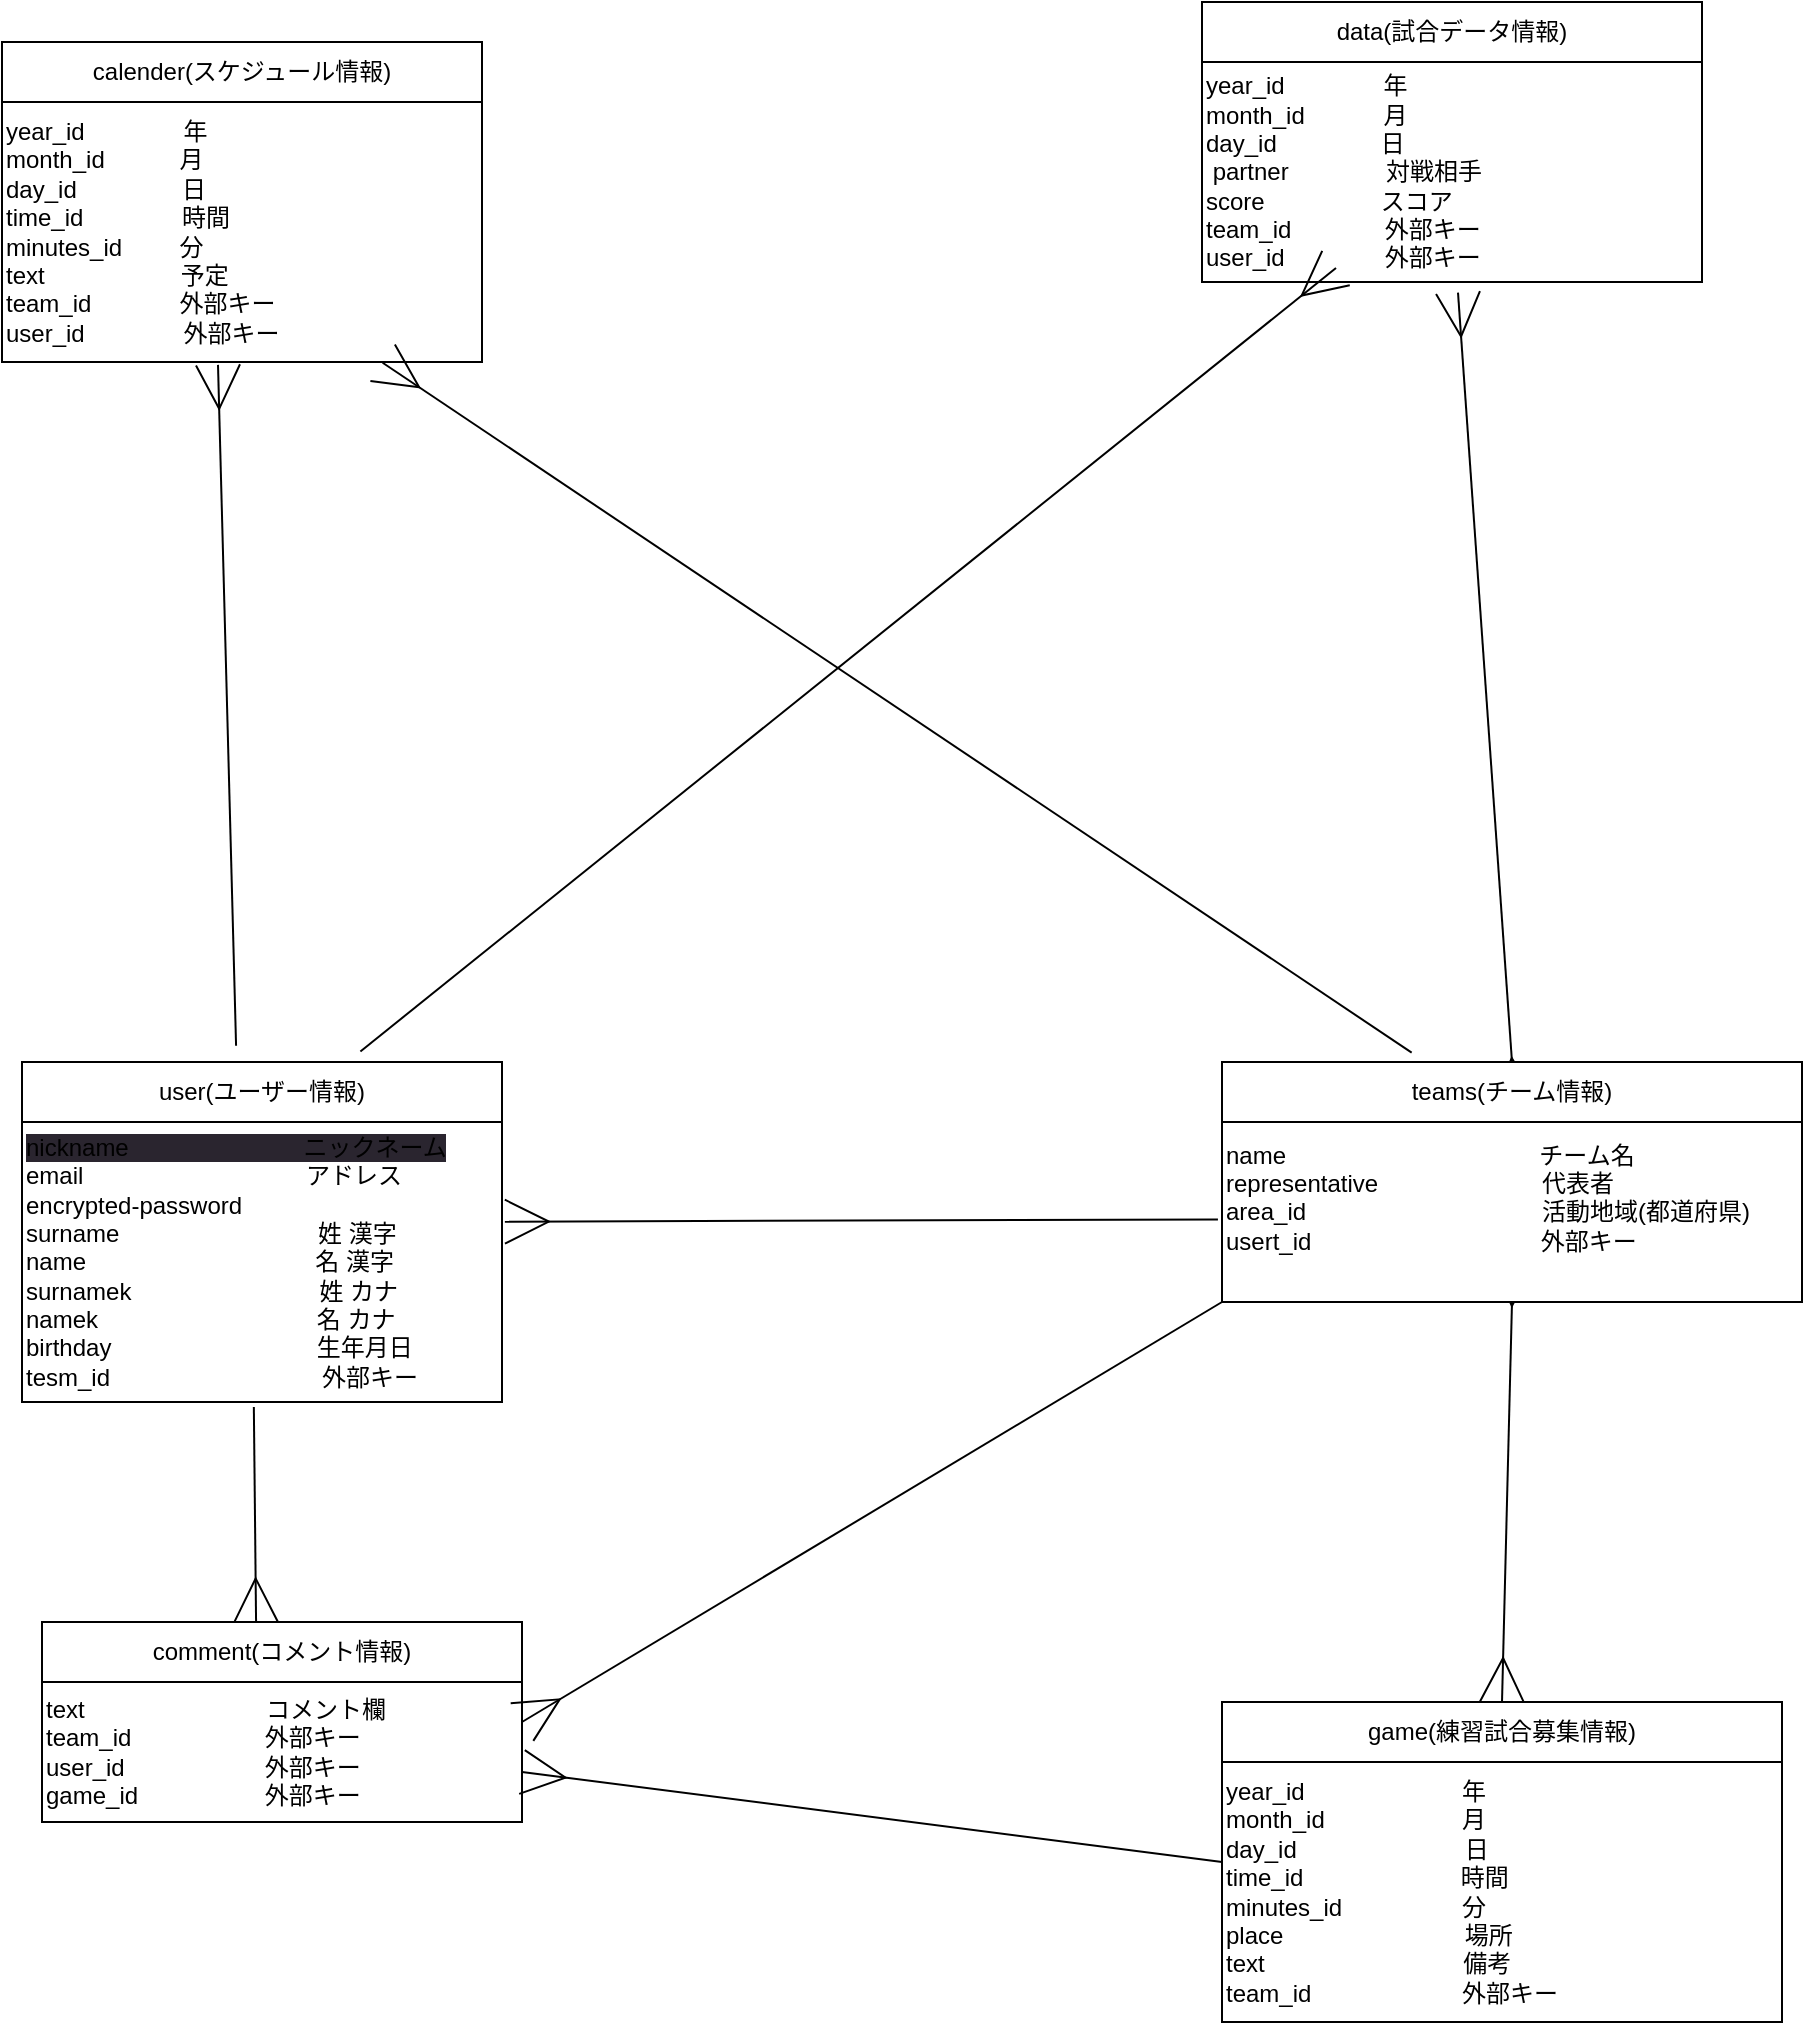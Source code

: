 <mxfile>
    <diagram id="AYQ0Pvg34ma9C97WjBib" name="ページ1">
        <mxGraphModel dx="1262" dy="2462" grid="1" gridSize="10" guides="1" tooltips="1" connect="1" arrows="1" fold="1" page="0" pageScale="1" pageWidth="827" pageHeight="1169" background="none" math="0" shadow="0">
            <root>
                <mxCell id="0"/>
                <mxCell id="1" parent="0"/>
                <mxCell id="EFvc-0R2Grmw_n8zbquN-429" value="user(ユーザー情報)" style="swimlane;fontStyle=0;childLayout=stackLayout;horizontal=1;startSize=30;horizontalStack=0;resizeParent=1;resizeParentMax=0;resizeLast=0;collapsible=1;marginBottom=0;whiteSpace=wrap;html=1;" parent="1" vertex="1">
                    <mxGeometry x="-680" y="-680" width="240" height="170" as="geometry"/>
                </mxCell>
                <mxCell id="EFvc-0R2Grmw_n8zbquN-469" value="&lt;div style=&quot;&quot;&gt;&lt;span style=&quot;background-color: rgb(42, 37, 47);&quot;&gt;nickname 　　　　　　　ニックネーム&lt;/span&gt;&lt;/div&gt;&lt;span style=&quot;background-color: rgb(42, 37, 47);&quot;&gt;&lt;div style=&quot;&quot;&gt;email 　　　　　　　　　アドレス&lt;/div&gt;&lt;/span&gt;&lt;span style=&quot;background-color: rgb(42, 37, 47);&quot;&gt;&lt;div style=&quot;&quot;&gt;encrypted-password&lt;/div&gt;&lt;/span&gt;&lt;span style=&quot;background-color: rgb(42, 37, 47);&quot;&gt;&lt;div style=&quot;&quot;&gt;surname 　　　　　　　　姓 漢字&lt;/div&gt;&lt;/span&gt;&lt;span style=&quot;background-color: rgb(42, 37, 47);&quot;&gt;&lt;div style=&quot;&quot;&gt;name&amp;nbsp; 　　　　　　　　　名 漢字&lt;/div&gt;&lt;/span&gt;&lt;span style=&quot;background-color: rgb(42, 37, 47);&quot;&gt;&lt;div style=&quot;&quot;&gt;surnamek 　　　　　　　&amp;nbsp; 姓 カナ&lt;/div&gt;&lt;/span&gt;&lt;span style=&quot;background-color: rgb(42, 37, 47);&quot;&gt;&lt;div style=&quot;&quot;&gt;namek 　　　　　　　　&amp;nbsp; &amp;nbsp;名 カナ&lt;/div&gt;&lt;/span&gt;&lt;span style=&quot;background-color: rgb(42, 37, 47);&quot;&gt;&lt;div style=&quot;&quot;&gt;birthday 　　　　　　　　 生年月日&lt;/div&gt;&lt;div style=&quot;&quot;&gt;tesm_id 　　　　　　　　&amp;nbsp; 外部キー&lt;/div&gt;&lt;/span&gt;" style="text;html=1;align=left;verticalAlign=middle;resizable=0;points=[];autosize=1;strokeColor=none;fillColor=none;" parent="EFvc-0R2Grmw_n8zbquN-429" vertex="1">
                    <mxGeometry y="30" width="240" height="140" as="geometry"/>
                </mxCell>
                <mxCell id="EFvc-0R2Grmw_n8zbquN-433" value="teams(チーム情報)" style="swimlane;fontStyle=0;childLayout=stackLayout;horizontal=1;startSize=30;horizontalStack=0;resizeParent=1;resizeParentMax=0;resizeLast=0;collapsible=1;marginBottom=0;whiteSpace=wrap;html=1;" parent="1" vertex="1">
                    <mxGeometry x="-80" y="-680" width="290" height="120" as="geometry"/>
                </mxCell>
                <mxCell id="EFvc-0R2Grmw_n8zbquN-473" value="name&amp;nbsp; 　　　　　　　　　　チーム名&lt;br&gt;representative 　　　　　　&amp;nbsp; 代表者&lt;br&gt;area_id&amp;nbsp; &amp;nbsp;　　　　　　　　　活動地域(都道府県)&lt;br&gt;usert_id 　　　　　　　　　 外部キー&lt;br&gt;&amp;nbsp;" style="text;html=1;align=left;verticalAlign=middle;resizable=0;points=[];autosize=1;strokeColor=none;fillColor=none;" parent="EFvc-0R2Grmw_n8zbquN-433" vertex="1">
                    <mxGeometry y="30" width="290" height="90" as="geometry"/>
                </mxCell>
                <mxCell id="EFvc-0R2Grmw_n8zbquN-438" value="calender(スケジュール情報)" style="swimlane;fontStyle=0;childLayout=stackLayout;horizontal=1;startSize=30;horizontalStack=0;resizeParent=1;resizeParentMax=0;resizeLast=0;collapsible=1;marginBottom=0;whiteSpace=wrap;html=1;" parent="1" vertex="1">
                    <mxGeometry x="-690" y="-1190" width="240" height="160" as="geometry"/>
                </mxCell>
                <mxCell id="EFvc-0R2Grmw_n8zbquN-477" value="year_id 　　　&amp;nbsp; &amp;nbsp;年&lt;br&gt;month_id　　&amp;nbsp; &amp;nbsp; 月&lt;br&gt;day_id　　　&amp;nbsp; &amp;nbsp; &amp;nbsp;日&lt;br&gt;time_id 　　　&amp;nbsp; &amp;nbsp;時間&lt;br&gt;minutes_id&amp;nbsp; 　&amp;nbsp; &amp;nbsp;分&lt;br&gt;text 　　　　&amp;nbsp; &amp;nbsp; &amp;nbsp;予定&lt;br&gt;team_id&amp;nbsp; 　　&amp;nbsp; &amp;nbsp; 外部キー&lt;br&gt;user_id&amp;nbsp; 　　　&amp;nbsp; 外部キー" style="text;html=1;align=left;verticalAlign=middle;resizable=0;points=[];autosize=1;strokeColor=none;fillColor=none;" parent="EFvc-0R2Grmw_n8zbquN-438" vertex="1">
                    <mxGeometry y="30" width="240" height="130" as="geometry"/>
                </mxCell>
                <mxCell id="EFvc-0R2Grmw_n8zbquN-442" value="data(試合データ情報)" style="swimlane;fontStyle=0;childLayout=stackLayout;horizontal=1;startSize=30;horizontalStack=0;resizeParent=1;resizeParentMax=0;resizeLast=0;collapsible=1;marginBottom=0;whiteSpace=wrap;html=1;" parent="1" vertex="1">
                    <mxGeometry x="-90" y="-1210" width="250" height="140" as="geometry"/>
                </mxCell>
                <mxCell id="EFvc-0R2Grmw_n8zbquN-481" value="year_id 　　　&amp;nbsp; &amp;nbsp;年&lt;br&gt;month_id　　　 月&lt;br&gt;day_id　&amp;nbsp; &amp;nbsp; &amp;nbsp; &amp;nbsp; &amp;nbsp; &amp;nbsp; 日&lt;br&gt;&amp;nbsp;partner　&amp;nbsp; &amp;nbsp; &amp;nbsp; &amp;nbsp; &amp;nbsp; &amp;nbsp;対戦相手&lt;br&gt;&lt;div style=&quot;&quot;&gt;&lt;span style=&quot;background-color: initial;&quot;&gt;score&lt;/span&gt;&lt;span style=&quot;background-color: initial;&quot;&gt;&amp;nbsp;　　　　&amp;nbsp; スコア&lt;/span&gt;&lt;/div&gt;&lt;div style=&quot;&quot;&gt;team_id&amp;nbsp; &amp;nbsp; &amp;nbsp; &amp;nbsp; &amp;nbsp; &amp;nbsp; &amp;nbsp; 外部キー&lt;span style=&quot;background-color: initial;&quot;&gt;&lt;br&gt;&lt;/span&gt;&lt;/div&gt;&lt;div style=&quot;&quot;&gt;user_id&amp;nbsp; &amp;nbsp; &amp;nbsp; &amp;nbsp; &amp;nbsp; &amp;nbsp; &amp;nbsp; &amp;nbsp;外部キー&lt;/div&gt;" style="text;html=1;align=left;verticalAlign=middle;resizable=0;points=[];autosize=1;strokeColor=none;fillColor=none;" parent="EFvc-0R2Grmw_n8zbquN-442" vertex="1">
                    <mxGeometry y="30" width="250" height="110" as="geometry"/>
                </mxCell>
                <mxCell id="EFvc-0R2Grmw_n8zbquN-446" value="game(練習試合募集情報)" style="swimlane;fontStyle=0;childLayout=stackLayout;horizontal=1;startSize=30;horizontalStack=0;resizeParent=1;resizeParentMax=0;resizeLast=0;collapsible=1;marginBottom=0;whiteSpace=wrap;html=1;" parent="1" vertex="1">
                    <mxGeometry x="-80" y="-360" width="280" height="160" as="geometry"/>
                </mxCell>
                <mxCell id="EFvc-0R2Grmw_n8zbquN-475" value="year_id 　　　　　　 年&lt;br&gt;month_id　&amp;nbsp; &amp;nbsp; &amp;nbsp; &amp;nbsp; &amp;nbsp; &amp;nbsp; &amp;nbsp; &amp;nbsp; &amp;nbsp;月&lt;br&gt;day_id　　　　　　　日&lt;br&gt;time_id 　　　　　　 時間&lt;br&gt;minutes_id&amp;nbsp; &amp;nbsp; &amp;nbsp; &amp;nbsp; &amp;nbsp; &amp;nbsp; &amp;nbsp; &amp;nbsp; &amp;nbsp; 分&lt;br&gt;place　　　　　　　&amp;nbsp; 場所&lt;br&gt;text　　　　　　　　 備考&lt;br&gt;team_id　　　　　　 外部キー" style="text;html=1;align=left;verticalAlign=middle;resizable=0;points=[];autosize=1;strokeColor=none;fillColor=none;" parent="EFvc-0R2Grmw_n8zbquN-446" vertex="1">
                    <mxGeometry y="30" width="280" height="130" as="geometry"/>
                </mxCell>
                <mxCell id="EFvc-0R2Grmw_n8zbquN-450" value="comment(コメント情報)" style="swimlane;fontStyle=0;childLayout=stackLayout;horizontal=1;startSize=30;horizontalStack=0;resizeParent=1;resizeParentMax=0;resizeLast=0;collapsible=1;marginBottom=0;whiteSpace=wrap;html=1;" parent="1" vertex="1">
                    <mxGeometry x="-670" y="-400" width="240" height="100" as="geometry"/>
                </mxCell>
                <mxCell id="EFvc-0R2Grmw_n8zbquN-476" value="text&amp;nbsp; 　　　　　　　コメント欄&lt;br&gt;team_id&amp;nbsp; 　　　　　外部キー&lt;br&gt;user_id 　　　　　&amp;nbsp; 外部キー&lt;br&gt;game_id 　　　　　外部キー&lt;br&gt;" style="text;html=1;align=left;verticalAlign=middle;resizable=0;points=[];autosize=1;strokeColor=none;fillColor=none;" parent="EFvc-0R2Grmw_n8zbquN-450" vertex="1">
                    <mxGeometry y="30" width="240" height="70" as="geometry"/>
                </mxCell>
                <mxCell id="EFvc-0R2Grmw_n8zbquN-457" value="" style="endArrow=ERmany;startArrow=ERmany;html=1;strokeWidth=1;startSize=0;endSize=20;sourcePerimeterSpacing=0;entryX=0.5;entryY=0;entryDx=0;entryDy=0;endFill=0;startFill=0;exitX=0.5;exitY=1;exitDx=0;exitDy=0;" parent="1" source="EFvc-0R2Grmw_n8zbquN-433" target="EFvc-0R2Grmw_n8zbquN-446" edge="1">
                    <mxGeometry width="50" height="50" relative="1" as="geometry">
                        <mxPoint x="-350" y="-440" as="sourcePoint"/>
                        <mxPoint x="-240" y="-490" as="targetPoint"/>
                    </mxGeometry>
                </mxCell>
                <mxCell id="EFvc-0R2Grmw_n8zbquN-458" value="" style="endArrow=ERmany;startArrow=ERmany;html=1;strokeWidth=1;startSize=20;endSize=0;sourcePerimeterSpacing=0;exitX=0.512;exitY=1.048;exitDx=0;exitDy=0;endFill=0;startFill=0;exitPerimeter=0;entryX=0.5;entryY=0;entryDx=0;entryDy=0;" parent="1" source="EFvc-0R2Grmw_n8zbquN-481" target="EFvc-0R2Grmw_n8zbquN-433" edge="1">
                    <mxGeometry width="50" height="50" relative="1" as="geometry">
                        <mxPoint x="5.84" y="-865.77" as="sourcePoint"/>
                        <mxPoint x="-361" y="-280" as="targetPoint"/>
                    </mxGeometry>
                </mxCell>
                <mxCell id="EFvc-0R2Grmw_n8zbquN-459" value="" style="endArrow=ERmany;html=1;strokeWidth=1;startSize=6;endSize=20;sourcePerimeterSpacing=0;endFill=0;exitX=0;exitY=0.5;exitDx=0;exitDy=0;entryX=1;entryY=0.75;entryDx=0;entryDy=0;" parent="1" source="EFvc-0R2Grmw_n8zbquN-446" target="EFvc-0R2Grmw_n8zbquN-450" edge="1">
                    <mxGeometry width="50" height="50" relative="1" as="geometry">
                        <mxPoint x="-440" y="-200" as="sourcePoint"/>
                        <mxPoint x="-420" y="-230" as="targetPoint"/>
                    </mxGeometry>
                </mxCell>
                <mxCell id="EFvc-0R2Grmw_n8zbquN-460" value="" style="endArrow=ERmany;html=1;strokeWidth=1;startSize=6;endSize=20;sourcePerimeterSpacing=0;endFill=0;entryX=1;entryY=0.5;entryDx=0;entryDy=0;" parent="1" target="EFvc-0R2Grmw_n8zbquN-450" edge="1">
                    <mxGeometry width="50" height="50" relative="1" as="geometry">
                        <mxPoint x="-80" y="-560" as="sourcePoint"/>
                        <mxPoint x="-660" y="-260" as="targetPoint"/>
                        <Array as="points"/>
                    </mxGeometry>
                </mxCell>
                <mxCell id="EFvc-0R2Grmw_n8zbquN-463" value="" style="endArrow=ERmany;html=1;strokeWidth=1;startSize=20;endSize=20;sourcePerimeterSpacing=0;entryX=0.446;entryY=0.002;entryDx=0;entryDy=0;exitX=0.483;exitY=1.018;exitDx=0;exitDy=0;exitPerimeter=0;endFill=0;entryPerimeter=0;" parent="1" source="EFvc-0R2Grmw_n8zbquN-469" target="EFvc-0R2Grmw_n8zbquN-450" edge="1">
                    <mxGeometry width="50" height="50" relative="1" as="geometry">
                        <mxPoint x="-690.91" y="-447.99" as="sourcePoint"/>
                        <mxPoint x="-240" y="-370" as="targetPoint"/>
                    </mxGeometry>
                </mxCell>
                <mxCell id="EFvc-0R2Grmw_n8zbquN-465" value="" style="endArrow=ERmany;html=1;strokeWidth=1;startSize=20;endSize=20;sourcePerimeterSpacing=0;exitX=0.327;exitY=-0.039;exitDx=0;exitDy=0;exitPerimeter=0;endFill=0;entryX=0.793;entryY=1.003;entryDx=0;entryDy=0;entryPerimeter=0;" parent="1" source="EFvc-0R2Grmw_n8zbquN-433" target="EFvc-0R2Grmw_n8zbquN-477" edge="1">
                    <mxGeometry width="50" height="50" relative="1" as="geometry">
                        <mxPoint x="-540" y="-630" as="sourcePoint"/>
                        <mxPoint x="-430" y="-910" as="targetPoint"/>
                    </mxGeometry>
                </mxCell>
                <mxCell id="EFvc-0R2Grmw_n8zbquN-466" value="" style="endArrow=ERmany;html=1;strokeWidth=1;startSize=20;endSize=20;sourcePerimeterSpacing=0;exitX=0.446;exitY=-0.048;exitDx=0;exitDy=0;exitPerimeter=0;endFill=0;entryX=0.45;entryY=1.011;entryDx=0;entryDy=0;entryPerimeter=0;" parent="1" source="EFvc-0R2Grmw_n8zbquN-429" target="EFvc-0R2Grmw_n8zbquN-477" edge="1">
                    <mxGeometry width="50" height="50" relative="1" as="geometry">
                        <mxPoint x="-478.84" y="-546.69" as="sourcePoint"/>
                        <mxPoint x="-540" y="-870" as="targetPoint"/>
                    </mxGeometry>
                </mxCell>
                <mxCell id="EFvc-0R2Grmw_n8zbquN-482" value="" style="endArrow=ERmany;html=1;strokeWidth=1;startSize=20;endSize=20;sourcePerimeterSpacing=0;exitX=0.705;exitY=-0.031;exitDx=0;exitDy=0;exitPerimeter=0;endFill=0;" parent="1" source="EFvc-0R2Grmw_n8zbquN-429" edge="1">
                    <mxGeometry width="50" height="50" relative="1" as="geometry">
                        <mxPoint x="-270" y="-650" as="sourcePoint"/>
                        <mxPoint x="-23" y="-1077" as="targetPoint"/>
                    </mxGeometry>
                </mxCell>
                <mxCell id="EFvc-0R2Grmw_n8zbquN-483" value="" style="endArrow=ERmany;html=1;strokeWidth=1;startSize=20;endSize=20;sourcePerimeterSpacing=0;entryX=1.006;entryY=0.356;entryDx=0;entryDy=0;entryPerimeter=0;exitX=-0.007;exitY=0.541;exitDx=0;exitDy=0;exitPerimeter=0;endFill=0;" parent="1" source="EFvc-0R2Grmw_n8zbquN-473" target="EFvc-0R2Grmw_n8zbquN-469" edge="1">
                    <mxGeometry width="50" height="50" relative="1" as="geometry">
                        <mxPoint x="-270" y="-650" as="sourcePoint"/>
                        <mxPoint x="-220" y="-700" as="targetPoint"/>
                    </mxGeometry>
                </mxCell>
            </root>
        </mxGraphModel>
    </diagram>
</mxfile>